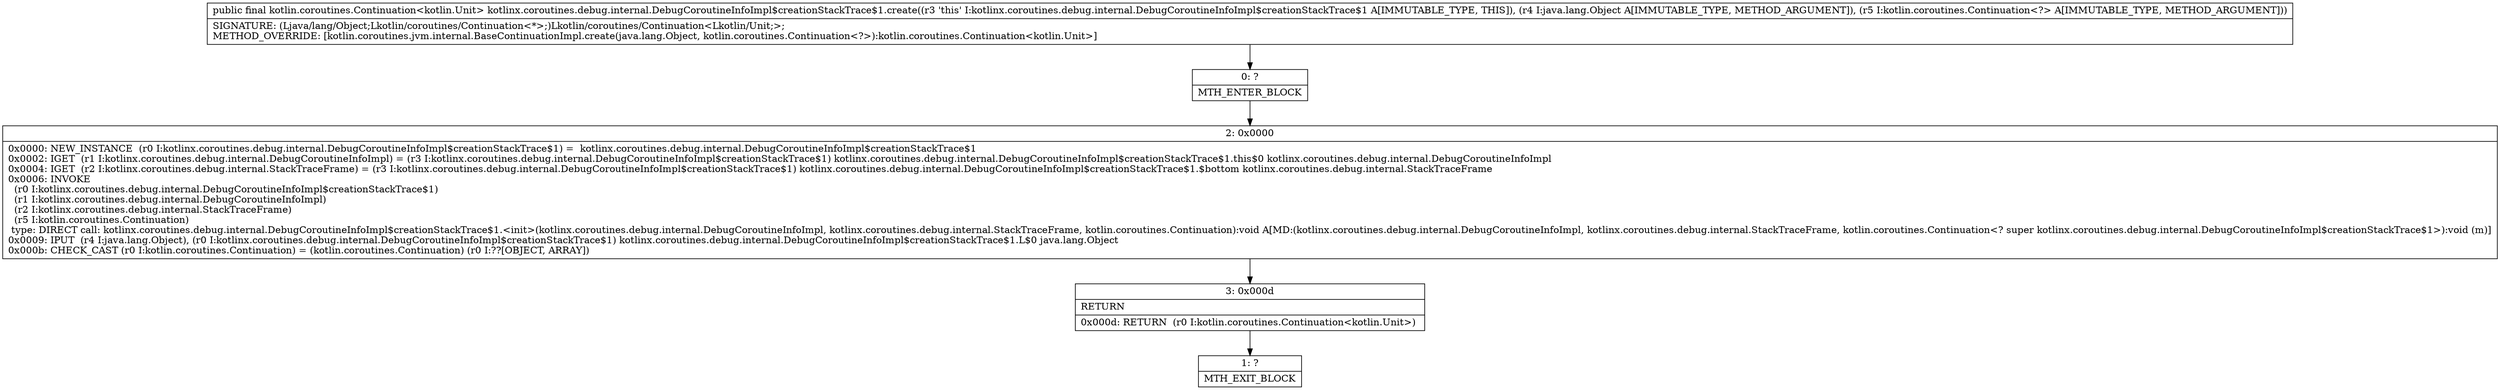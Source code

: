 digraph "CFG forkotlinx.coroutines.debug.internal.DebugCoroutineInfoImpl$creationStackTrace$1.create(Ljava\/lang\/Object;Lkotlin\/coroutines\/Continuation;)Lkotlin\/coroutines\/Continuation;" {
Node_0 [shape=record,label="{0\:\ ?|MTH_ENTER_BLOCK\l}"];
Node_2 [shape=record,label="{2\:\ 0x0000|0x0000: NEW_INSTANCE  (r0 I:kotlinx.coroutines.debug.internal.DebugCoroutineInfoImpl$creationStackTrace$1) =  kotlinx.coroutines.debug.internal.DebugCoroutineInfoImpl$creationStackTrace$1 \l0x0002: IGET  (r1 I:kotlinx.coroutines.debug.internal.DebugCoroutineInfoImpl) = (r3 I:kotlinx.coroutines.debug.internal.DebugCoroutineInfoImpl$creationStackTrace$1) kotlinx.coroutines.debug.internal.DebugCoroutineInfoImpl$creationStackTrace$1.this$0 kotlinx.coroutines.debug.internal.DebugCoroutineInfoImpl \l0x0004: IGET  (r2 I:kotlinx.coroutines.debug.internal.StackTraceFrame) = (r3 I:kotlinx.coroutines.debug.internal.DebugCoroutineInfoImpl$creationStackTrace$1) kotlinx.coroutines.debug.internal.DebugCoroutineInfoImpl$creationStackTrace$1.$bottom kotlinx.coroutines.debug.internal.StackTraceFrame \l0x0006: INVOKE  \l  (r0 I:kotlinx.coroutines.debug.internal.DebugCoroutineInfoImpl$creationStackTrace$1)\l  (r1 I:kotlinx.coroutines.debug.internal.DebugCoroutineInfoImpl)\l  (r2 I:kotlinx.coroutines.debug.internal.StackTraceFrame)\l  (r5 I:kotlin.coroutines.Continuation)\l type: DIRECT call: kotlinx.coroutines.debug.internal.DebugCoroutineInfoImpl$creationStackTrace$1.\<init\>(kotlinx.coroutines.debug.internal.DebugCoroutineInfoImpl, kotlinx.coroutines.debug.internal.StackTraceFrame, kotlin.coroutines.Continuation):void A[MD:(kotlinx.coroutines.debug.internal.DebugCoroutineInfoImpl, kotlinx.coroutines.debug.internal.StackTraceFrame, kotlin.coroutines.Continuation\<? super kotlinx.coroutines.debug.internal.DebugCoroutineInfoImpl$creationStackTrace$1\>):void (m)]\l0x0009: IPUT  (r4 I:java.lang.Object), (r0 I:kotlinx.coroutines.debug.internal.DebugCoroutineInfoImpl$creationStackTrace$1) kotlinx.coroutines.debug.internal.DebugCoroutineInfoImpl$creationStackTrace$1.L$0 java.lang.Object \l0x000b: CHECK_CAST (r0 I:kotlin.coroutines.Continuation) = (kotlin.coroutines.Continuation) (r0 I:??[OBJECT, ARRAY]) \l}"];
Node_3 [shape=record,label="{3\:\ 0x000d|RETURN\l|0x000d: RETURN  (r0 I:kotlin.coroutines.Continuation\<kotlin.Unit\>) \l}"];
Node_1 [shape=record,label="{1\:\ ?|MTH_EXIT_BLOCK\l}"];
MethodNode[shape=record,label="{public final kotlin.coroutines.Continuation\<kotlin.Unit\> kotlinx.coroutines.debug.internal.DebugCoroutineInfoImpl$creationStackTrace$1.create((r3 'this' I:kotlinx.coroutines.debug.internal.DebugCoroutineInfoImpl$creationStackTrace$1 A[IMMUTABLE_TYPE, THIS]), (r4 I:java.lang.Object A[IMMUTABLE_TYPE, METHOD_ARGUMENT]), (r5 I:kotlin.coroutines.Continuation\<?\> A[IMMUTABLE_TYPE, METHOD_ARGUMENT]))  | SIGNATURE: (Ljava\/lang\/Object;Lkotlin\/coroutines\/Continuation\<*\>;)Lkotlin\/coroutines\/Continuation\<Lkotlin\/Unit;\>;\lMETHOD_OVERRIDE: [kotlin.coroutines.jvm.internal.BaseContinuationImpl.create(java.lang.Object, kotlin.coroutines.Continuation\<?\>):kotlin.coroutines.Continuation\<kotlin.Unit\>]\l}"];
MethodNode -> Node_0;Node_0 -> Node_2;
Node_2 -> Node_3;
Node_3 -> Node_1;
}

